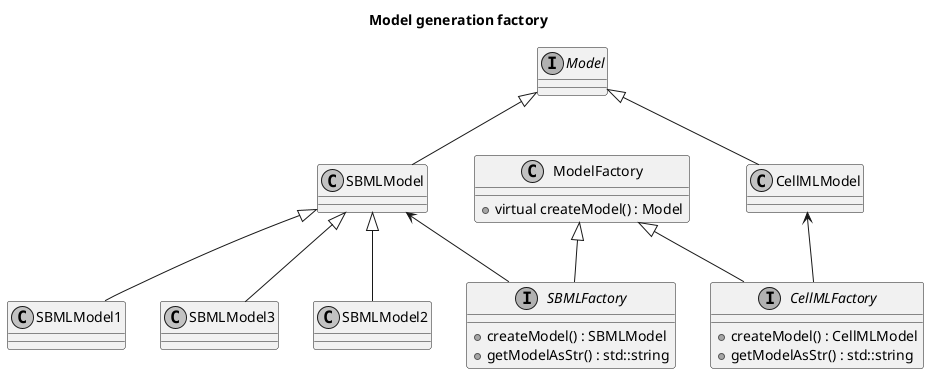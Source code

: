 @startuml

!define abstract &#123;abstract&#125;
skinparam componentStyle uml2
skinparam monochrome true

title Model generation factory



interface Model  {}

class SBMLModel {}

class CellMLModel {}

Model <|--  SBMLModel
Model <|--  CellMLModel

class ModelFactory {
    + virtual createModel() : Model
}

interface SBMLFactory {
    + createModel() : SBMLModel
    + getModelAsStr() : std::string
}

class SBMLModel1 {
}
class SBMLModel3 {
}
class SBMLModel2 {
}

SBMLModel <|-- SBMLModel1
SBMLModel <|-- SBMLModel2
SBMLModel <|-- SBMLModel3


interface CellMLFactory {
    + createModel() : CellMLModel
    + getModelAsStr() : std::string
}

ModelFactory <|-- SBMLFactory
ModelFactory <|-- CellMLFactory

SBMLModel <-- SBMLFactory
CellMLModel <-- CellMLFactory

'class Model {
'    + virtual getModel()
'    + virtual getModelAsStr() : std::string
'}

'class SBMLAnnotated
'class SBMLNotAnnotated
'class CellMLAnnotated
'class CellMLNotAnnotated
'
'Model <|-- SBMLAnnotated
'Model <|-- SBMLNotAnnotated
'Model <|-- CellMLAnnotated
'Model <|-- CellMLNotAnnotated
'











@enduml